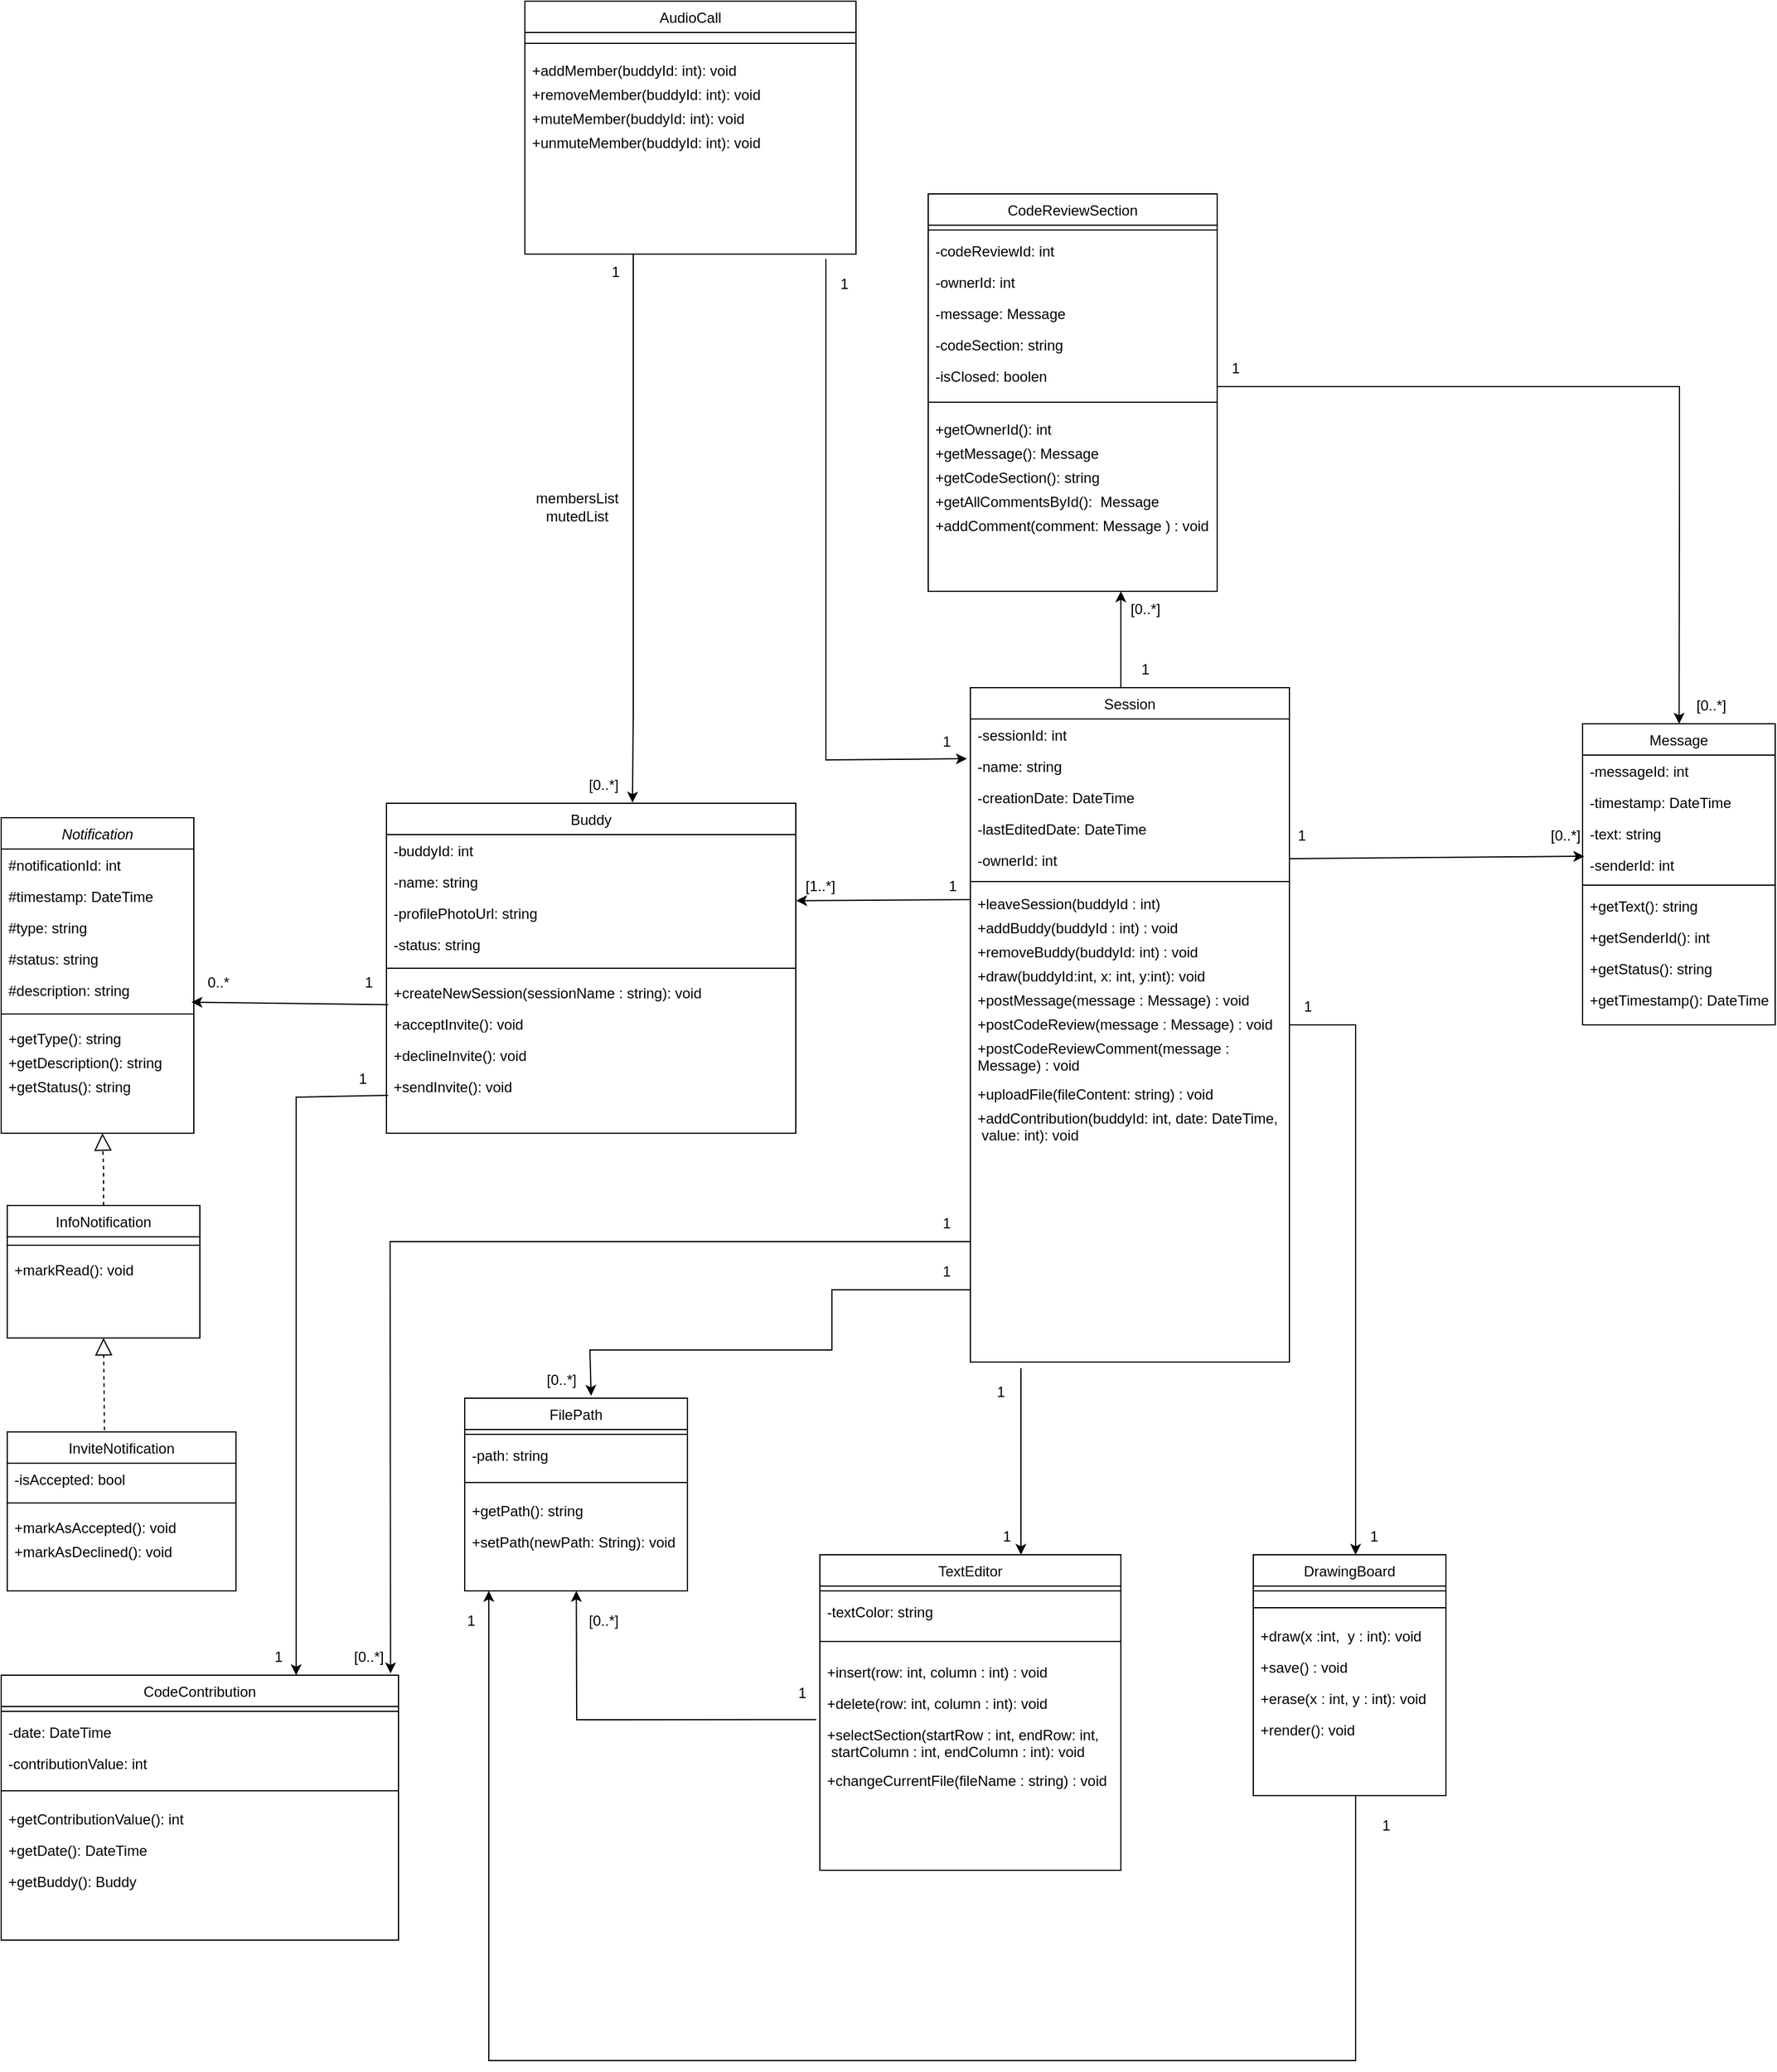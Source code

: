 <mxfile version="24.2.2" type="google">
  <diagram id="C5RBs43oDa-KdzZeNtuy" name="Page-1">
    <mxGraphModel grid="1" page="1" gridSize="10" guides="1" tooltips="1" connect="1" arrows="1" fold="1" pageScale="1" pageWidth="2000" pageHeight="2000" math="0" shadow="0">
      <root>
        <mxCell id="WIyWlLk6GJQsqaUBKTNV-0" />
        <mxCell id="WIyWlLk6GJQsqaUBKTNV-1" parent="WIyWlLk6GJQsqaUBKTNV-0" />
        <mxCell id="zkfFHV4jXpPFQw0GAbJ--0" value="Buddy" style="swimlane;fontStyle=0;align=center;verticalAlign=top;childLayout=stackLayout;horizontal=1;startSize=26;horizontalStack=0;resizeParent=1;resizeLast=0;collapsible=1;marginBottom=0;rounded=0;shadow=0;strokeWidth=1;" vertex="1" parent="WIyWlLk6GJQsqaUBKTNV-1">
          <mxGeometry x="515" y="-1324" width="340" height="274" as="geometry">
            <mxRectangle x="230" y="140" width="160" height="26" as="alternateBounds" />
          </mxGeometry>
        </mxCell>
        <mxCell id="zkfFHV4jXpPFQw0GAbJ--1" value="-buddyId: int" style="text;align=left;verticalAlign=top;spacingLeft=4;spacingRight=4;overflow=hidden;rotatable=0;points=[[0,0.5],[1,0.5]];portConstraint=eastwest;" vertex="1" parent="zkfFHV4jXpPFQw0GAbJ--0">
          <mxGeometry y="26" width="340" height="26" as="geometry" />
        </mxCell>
        <mxCell id="CTNmUeEu8_iMWK9RWOEA-0" value="-name: string" style="text;align=left;verticalAlign=top;spacingLeft=4;spacingRight=4;overflow=hidden;rotatable=0;points=[[0,0.5],[1,0.5]];portConstraint=eastwest;" vertex="1" parent="zkfFHV4jXpPFQw0GAbJ--0">
          <mxGeometry y="52" width="340" height="26" as="geometry" />
        </mxCell>
        <mxCell id="CTNmUeEu8_iMWK9RWOEA-2" value="-profilePhotoUrl: string" style="text;align=left;verticalAlign=top;spacingLeft=4;spacingRight=4;overflow=hidden;rotatable=0;points=[[0,0.5],[1,0.5]];portConstraint=eastwest;" vertex="1" parent="zkfFHV4jXpPFQw0GAbJ--0">
          <mxGeometry y="78" width="340" height="26" as="geometry" />
        </mxCell>
        <mxCell id="CTNmUeEu8_iMWK9RWOEA-20" value="-status: string" style="text;align=left;verticalAlign=top;spacingLeft=4;spacingRight=4;overflow=hidden;rotatable=0;points=[[0,0.5],[1,0.5]];portConstraint=eastwest;" vertex="1" parent="zkfFHV4jXpPFQw0GAbJ--0">
          <mxGeometry y="104" width="340" height="26" as="geometry" />
        </mxCell>
        <mxCell id="zkfFHV4jXpPFQw0GAbJ--4" value="" style="line;html=1;strokeWidth=1;align=left;verticalAlign=middle;spacingTop=-1;spacingLeft=3;spacingRight=3;rotatable=0;labelPosition=right;points=[];portConstraint=eastwest;" vertex="1" parent="zkfFHV4jXpPFQw0GAbJ--0">
          <mxGeometry y="130" width="340" height="14" as="geometry" />
        </mxCell>
        <mxCell id="CTNmUeEu8_iMWK9RWOEA-117" value="+createNewSession(sessionName : string): void" style="text;align=left;verticalAlign=top;spacingLeft=4;spacingRight=4;overflow=hidden;rotatable=0;points=[[0,0.5],[1,0.5]];portConstraint=eastwest;" vertex="1" parent="zkfFHV4jXpPFQw0GAbJ--0">
          <mxGeometry y="144" width="340" height="26" as="geometry" />
        </mxCell>
        <mxCell id="CTNmUeEu8_iMWK9RWOEA-118" value="+acceptInvite(): void&#xa;" style="text;align=left;verticalAlign=top;spacingLeft=4;spacingRight=4;overflow=hidden;rotatable=0;points=[[0,0.5],[1,0.5]];portConstraint=eastwest;" vertex="1" parent="zkfFHV4jXpPFQw0GAbJ--0">
          <mxGeometry y="170" width="340" height="26" as="geometry" />
        </mxCell>
        <mxCell id="CTNmUeEu8_iMWK9RWOEA-119" value="+declineInvite(): void" style="text;align=left;verticalAlign=top;spacingLeft=4;spacingRight=4;overflow=hidden;rotatable=0;points=[[0,0.5],[1,0.5]];portConstraint=eastwest;" vertex="1" parent="zkfFHV4jXpPFQw0GAbJ--0">
          <mxGeometry y="196" width="340" height="26" as="geometry" />
        </mxCell>
        <mxCell id="CTNmUeEu8_iMWK9RWOEA-120" value="+sendInvite(): void" style="text;align=left;verticalAlign=top;spacingLeft=4;spacingRight=4;overflow=hidden;rotatable=0;points=[[0,0.5],[1,0.5]];portConstraint=eastwest;" vertex="1" parent="zkfFHV4jXpPFQw0GAbJ--0">
          <mxGeometry y="222" width="340" height="26" as="geometry" />
        </mxCell>
        <mxCell id="zkfFHV4jXpPFQw0GAbJ--6" value="Notification" style="swimlane;fontStyle=2;align=center;verticalAlign=top;childLayout=stackLayout;horizontal=1;startSize=26;horizontalStack=0;resizeParent=1;resizeLast=0;collapsible=1;marginBottom=0;rounded=0;shadow=0;strokeWidth=1;" vertex="1" parent="WIyWlLk6GJQsqaUBKTNV-1">
          <mxGeometry x="195" y="-1312" width="160" height="262" as="geometry">
            <mxRectangle x="130" y="380" width="160" height="26" as="alternateBounds" />
          </mxGeometry>
        </mxCell>
        <mxCell id="zkfFHV4jXpPFQw0GAbJ--7" value="#notificationId: int" style="text;align=left;verticalAlign=top;spacingLeft=4;spacingRight=4;overflow=hidden;rotatable=0;points=[[0,0.5],[1,0.5]];portConstraint=eastwest;" vertex="1" parent="zkfFHV4jXpPFQw0GAbJ--6">
          <mxGeometry y="26" width="160" height="26" as="geometry" />
        </mxCell>
        <mxCell id="CTNmUeEu8_iMWK9RWOEA-9" value="#timestamp: DateTime" style="text;align=left;verticalAlign=top;spacingLeft=4;spacingRight=4;overflow=hidden;rotatable=0;points=[[0,0.5],[1,0.5]];portConstraint=eastwest;" vertex="1" parent="zkfFHV4jXpPFQw0GAbJ--6">
          <mxGeometry y="52" width="160" height="26" as="geometry" />
        </mxCell>
        <mxCell id="CTNmUeEu8_iMWK9RWOEA-10" value="#type: string" style="text;align=left;verticalAlign=top;spacingLeft=4;spacingRight=4;overflow=hidden;rotatable=0;points=[[0,0.5],[1,0.5]];portConstraint=eastwest;" vertex="1" parent="zkfFHV4jXpPFQw0GAbJ--6">
          <mxGeometry y="78" width="160" height="26" as="geometry" />
        </mxCell>
        <mxCell id="CTNmUeEu8_iMWK9RWOEA-38" value="#status: string" style="text;align=left;verticalAlign=top;spacingLeft=4;spacingRight=4;overflow=hidden;rotatable=0;points=[[0,0.5],[1,0.5]];portConstraint=eastwest;" vertex="1" parent="zkfFHV4jXpPFQw0GAbJ--6">
          <mxGeometry y="104" width="160" height="26" as="geometry" />
        </mxCell>
        <mxCell id="CTNmUeEu8_iMWK9RWOEA-11" value="#description: string&#xa;" style="text;align=left;verticalAlign=top;spacingLeft=4;spacingRight=4;overflow=hidden;rotatable=0;points=[[0,0.5],[1,0.5]];portConstraint=eastwest;" vertex="1" parent="zkfFHV4jXpPFQw0GAbJ--6">
          <mxGeometry y="130" width="160" height="26" as="geometry" />
        </mxCell>
        <mxCell id="CTNmUeEu8_iMWK9RWOEA-113" value="" style="line;html=1;strokeWidth=1;align=left;verticalAlign=middle;spacingTop=-1;spacingLeft=3;spacingRight=3;rotatable=0;labelPosition=right;points=[];portConstraint=eastwest;" vertex="1" parent="zkfFHV4jXpPFQw0GAbJ--6">
          <mxGeometry y="156" width="160" height="14" as="geometry" />
        </mxCell>
        <mxCell id="CTNmUeEu8_iMWK9RWOEA-115" value="+getType(): string" style="text;align=left;verticalAlign=top;spacingLeft=4;spacingRight=4;overflow=hidden;rotatable=0;points=[[0,0.5],[1,0.5]];portConstraint=eastwest;" vertex="1" parent="zkfFHV4jXpPFQw0GAbJ--6">
          <mxGeometry y="170" width="160" height="20" as="geometry" />
        </mxCell>
        <mxCell id="CTNmUeEu8_iMWK9RWOEA-114" value="+getDescription(): string" style="text;align=left;verticalAlign=top;spacingLeft=4;spacingRight=4;overflow=hidden;rotatable=0;points=[[0,0.5],[1,0.5]];portConstraint=eastwest;" vertex="1" parent="zkfFHV4jXpPFQw0GAbJ--6">
          <mxGeometry y="190" width="160" height="20" as="geometry" />
        </mxCell>
        <mxCell id="CTNmUeEu8_iMWK9RWOEA-116" value="+getStatus(): string&#xa;" style="text;align=left;verticalAlign=top;spacingLeft=4;spacingRight=4;overflow=hidden;rotatable=0;points=[[0,0.5],[1,0.5]];portConstraint=eastwest;" vertex="1" parent="zkfFHV4jXpPFQw0GAbJ--6">
          <mxGeometry y="210" width="160" height="20" as="geometry" />
        </mxCell>
        <mxCell id="zkfFHV4jXpPFQw0GAbJ--13" value="Message" style="swimlane;fontStyle=0;align=center;verticalAlign=top;childLayout=stackLayout;horizontal=1;startSize=26;horizontalStack=0;resizeParent=1;resizeLast=0;collapsible=1;marginBottom=0;rounded=0;shadow=0;strokeWidth=1;" vertex="1" parent="WIyWlLk6GJQsqaUBKTNV-1">
          <mxGeometry x="1508.5" y="-1390" width="160" height="250" as="geometry">
            <mxRectangle x="340" y="380" width="170" height="26" as="alternateBounds" />
          </mxGeometry>
        </mxCell>
        <mxCell id="zkfFHV4jXpPFQw0GAbJ--14" value="-messageId: int" style="text;align=left;verticalAlign=top;spacingLeft=4;spacingRight=4;overflow=hidden;rotatable=0;points=[[0,0.5],[1,0.5]];portConstraint=eastwest;" vertex="1" parent="zkfFHV4jXpPFQw0GAbJ--13">
          <mxGeometry y="26" width="160" height="26" as="geometry" />
        </mxCell>
        <mxCell id="CTNmUeEu8_iMWK9RWOEA-7" value="-timestamp: DateTime" style="text;align=left;verticalAlign=top;spacingLeft=4;spacingRight=4;overflow=hidden;rotatable=0;points=[[0,0.5],[1,0.5]];portConstraint=eastwest;" vertex="1" parent="zkfFHV4jXpPFQw0GAbJ--13">
          <mxGeometry y="52" width="160" height="26" as="geometry" />
        </mxCell>
        <mxCell id="CTNmUeEu8_iMWK9RWOEA-43" value="-text: string" style="text;align=left;verticalAlign=top;spacingLeft=4;spacingRight=4;overflow=hidden;rotatable=0;points=[[0,0.5],[1,0.5]];portConstraint=eastwest;" vertex="1" parent="zkfFHV4jXpPFQw0GAbJ--13">
          <mxGeometry y="78" width="160" height="26" as="geometry" />
        </mxCell>
        <mxCell id="CTNmUeEu8_iMWK9RWOEA-8" value="-senderId: int" style="text;align=left;verticalAlign=top;spacingLeft=4;spacingRight=4;overflow=hidden;rotatable=0;points=[[0,0.5],[1,0.5]];portConstraint=eastwest;" vertex="1" parent="zkfFHV4jXpPFQw0GAbJ--13">
          <mxGeometry y="104" width="160" height="26" as="geometry" />
        </mxCell>
        <mxCell id="zkfFHV4jXpPFQw0GAbJ--15" value="" style="line;html=1;strokeWidth=1;align=left;verticalAlign=middle;spacingTop=-1;spacingLeft=3;spacingRight=3;rotatable=0;labelPosition=right;points=[];portConstraint=eastwest;" vertex="1" parent="zkfFHV4jXpPFQw0GAbJ--13">
          <mxGeometry y="130" width="160" height="8" as="geometry" />
        </mxCell>
        <mxCell id="CTNmUeEu8_iMWK9RWOEA-103" value="+getText(): string" style="text;align=left;verticalAlign=top;spacingLeft=4;spacingRight=4;overflow=hidden;rotatable=0;points=[[0,0.5],[1,0.5]];portConstraint=eastwest;" vertex="1" parent="zkfFHV4jXpPFQw0GAbJ--13">
          <mxGeometry y="138" width="160" height="26" as="geometry" />
        </mxCell>
        <mxCell id="CTNmUeEu8_iMWK9RWOEA-104" value="+getSenderId(): int&#xa;" style="text;align=left;verticalAlign=top;spacingLeft=4;spacingRight=4;overflow=hidden;rotatable=0;points=[[0,0.5],[1,0.5]];portConstraint=eastwest;" vertex="1" parent="zkfFHV4jXpPFQw0GAbJ--13">
          <mxGeometry y="164" width="160" height="26" as="geometry" />
        </mxCell>
        <mxCell id="CTNmUeEu8_iMWK9RWOEA-105" value="+getStatus(): string" style="text;align=left;verticalAlign=top;spacingLeft=4;spacingRight=4;overflow=hidden;rotatable=0;points=[[0,0.5],[1,0.5]];portConstraint=eastwest;" vertex="1" parent="zkfFHV4jXpPFQw0GAbJ--13">
          <mxGeometry y="190" width="160" height="26" as="geometry" />
        </mxCell>
        <mxCell id="CTNmUeEu8_iMWK9RWOEA-106" value="+getTimestamp(): DateTime" style="text;align=left;verticalAlign=top;spacingLeft=4;spacingRight=4;overflow=hidden;rotatable=0;points=[[0,0.5],[1,0.5]];portConstraint=eastwest;" vertex="1" parent="zkfFHV4jXpPFQw0GAbJ--13">
          <mxGeometry y="216" width="160" height="26" as="geometry" />
        </mxCell>
        <mxCell id="zkfFHV4jXpPFQw0GAbJ--17" value="Session" style="swimlane;fontStyle=0;align=center;verticalAlign=top;childLayout=stackLayout;horizontal=1;startSize=26;horizontalStack=0;resizeParent=1;resizeLast=0;collapsible=1;marginBottom=0;rounded=0;shadow=0;strokeWidth=1;" vertex="1" parent="WIyWlLk6GJQsqaUBKTNV-1">
          <mxGeometry x="1000" y="-1420" width="265" height="560" as="geometry">
            <mxRectangle x="550" y="140" width="160" height="26" as="alternateBounds" />
          </mxGeometry>
        </mxCell>
        <mxCell id="zkfFHV4jXpPFQw0GAbJ--18" value="-sessionId: int" style="text;align=left;verticalAlign=top;spacingLeft=4;spacingRight=4;overflow=hidden;rotatable=0;points=[[0,0.5],[1,0.5]];portConstraint=eastwest;" vertex="1" parent="zkfFHV4jXpPFQw0GAbJ--17">
          <mxGeometry y="26" width="265" height="26" as="geometry" />
        </mxCell>
        <mxCell id="CTNmUeEu8_iMWK9RWOEA-12" value="-name: string" style="text;align=left;verticalAlign=top;spacingLeft=4;spacingRight=4;overflow=hidden;rotatable=0;points=[[0,0.5],[1,0.5]];portConstraint=eastwest;" vertex="1" parent="zkfFHV4jXpPFQw0GAbJ--17">
          <mxGeometry y="52" width="265" height="26" as="geometry" />
        </mxCell>
        <mxCell id="zkfFHV4jXpPFQw0GAbJ--20" value="-creationDate: DateTime&#xa;&#xa;" style="text;align=left;verticalAlign=top;spacingLeft=4;spacingRight=4;overflow=hidden;rotatable=0;points=[[0,0.5],[1,0.5]];portConstraint=eastwest;rounded=0;shadow=0;html=0;" vertex="1" parent="zkfFHV4jXpPFQw0GAbJ--17">
          <mxGeometry y="78" width="265" height="26" as="geometry" />
        </mxCell>
        <mxCell id="CTNmUeEu8_iMWK9RWOEA-1" value="-lastEditedDate: DateTime" style="text;align=left;verticalAlign=top;spacingLeft=4;spacingRight=4;overflow=hidden;rotatable=0;points=[[0,0.5],[1,0.5]];portConstraint=eastwest;rounded=0;shadow=0;html=0;" vertex="1" parent="zkfFHV4jXpPFQw0GAbJ--17">
          <mxGeometry y="104" width="265" height="26" as="geometry" />
        </mxCell>
        <mxCell id="CTNmUeEu8_iMWK9RWOEA-13" value="-ownerId: int" style="text;align=left;verticalAlign=top;spacingLeft=4;spacingRight=4;overflow=hidden;rotatable=0;points=[[0,0.5],[1,0.5]];portConstraint=eastwest;" vertex="1" parent="zkfFHV4jXpPFQw0GAbJ--17">
          <mxGeometry y="130" width="265" height="26" as="geometry" />
        </mxCell>
        <mxCell id="zkfFHV4jXpPFQw0GAbJ--23" value="" style="line;html=1;strokeWidth=1;align=left;verticalAlign=middle;spacingTop=-1;spacingLeft=3;spacingRight=3;rotatable=0;labelPosition=right;points=[];portConstraint=eastwest;" vertex="1" parent="zkfFHV4jXpPFQw0GAbJ--17">
          <mxGeometry y="156" width="265" height="10" as="geometry" />
        </mxCell>
        <mxCell id="2iFx_XDJG-Ag_0qXhJ6y-19" value="+leaveSession(buddyId : int)" style="text;align=left;verticalAlign=top;spacingLeft=4;spacingRight=4;overflow=hidden;rotatable=0;points=[[0,0.5],[1,0.5]];portConstraint=eastwest;" vertex="1" parent="zkfFHV4jXpPFQw0GAbJ--17">
          <mxGeometry y="166" width="265" height="20" as="geometry" />
        </mxCell>
        <mxCell id="2iFx_XDJG-Ag_0qXhJ6y-20" value="+addBuddy(buddyId : int) : void" style="text;align=left;verticalAlign=top;spacingLeft=4;spacingRight=4;overflow=hidden;rotatable=0;points=[[0,0.5],[1,0.5]];portConstraint=eastwest;" vertex="1" parent="zkfFHV4jXpPFQw0GAbJ--17">
          <mxGeometry y="186" width="265" height="20" as="geometry" />
        </mxCell>
        <mxCell id="2iFx_XDJG-Ag_0qXhJ6y-21" value="+removeBuddy(buddyId: int) : void" style="text;align=left;verticalAlign=top;spacingLeft=4;spacingRight=4;overflow=hidden;rotatable=0;points=[[0,0.5],[1,0.5]];portConstraint=eastwest;" vertex="1" parent="zkfFHV4jXpPFQw0GAbJ--17">
          <mxGeometry y="206" width="265" height="20" as="geometry" />
        </mxCell>
        <mxCell id="2iFx_XDJG-Ag_0qXhJ6y-22" value="+draw(buddyId:int, x: int, y:int): void&#xa;" style="text;align=left;verticalAlign=top;spacingLeft=4;spacingRight=4;overflow=hidden;rotatable=0;points=[[0,0.5],[1,0.5]];portConstraint=eastwest;" vertex="1" parent="zkfFHV4jXpPFQw0GAbJ--17">
          <mxGeometry y="226" width="265" height="20" as="geometry" />
        </mxCell>
        <mxCell id="2iFx_XDJG-Ag_0qXhJ6y-24" value="+postMessage(message : Message) : void" style="text;align=left;verticalAlign=top;spacingLeft=4;spacingRight=4;overflow=hidden;rotatable=0;points=[[0,0.5],[1,0.5]];portConstraint=eastwest;" vertex="1" parent="zkfFHV4jXpPFQw0GAbJ--17">
          <mxGeometry y="246" width="265" height="20" as="geometry" />
        </mxCell>
        <mxCell id="2iFx_XDJG-Ag_0qXhJ6y-25" value="+postCodeReview(message : Message) : void&#xa;" style="text;align=left;verticalAlign=top;spacingLeft=4;spacingRight=4;overflow=hidden;rotatable=0;points=[[0,0.5],[1,0.5]];portConstraint=eastwest;" vertex="1" parent="zkfFHV4jXpPFQw0GAbJ--17">
          <mxGeometry y="266" width="265" height="20" as="geometry" />
        </mxCell>
        <mxCell id="2iFx_XDJG-Ag_0qXhJ6y-31" value="+postCodeReviewComment(message :&#xa;Message) : void&#xa;" style="text;align=left;verticalAlign=top;spacingLeft=4;spacingRight=4;overflow=hidden;rotatable=0;points=[[0,0.5],[1,0.5]];portConstraint=eastwest;" vertex="1" parent="zkfFHV4jXpPFQw0GAbJ--17">
          <mxGeometry y="286" width="265" height="38" as="geometry" />
        </mxCell>
        <mxCell id="2iFx_XDJG-Ag_0qXhJ6y-71" value="+uploadFile(fileContent: string) : void" style="text;align=left;verticalAlign=top;spacingLeft=4;spacingRight=4;overflow=hidden;rotatable=0;points=[[0,0.5],[1,0.5]];portConstraint=eastwest;" vertex="1" parent="zkfFHV4jXpPFQw0GAbJ--17">
          <mxGeometry y="324" width="265" height="20" as="geometry" />
        </mxCell>
        <mxCell id="f6xfNu-OiAdG3X709-Nj-25" value="+addContribution(buddyId: int, date: DateTime,&#xa; value: int): void" style="text;align=left;verticalAlign=top;spacingLeft=4;spacingRight=4;overflow=hidden;rotatable=0;points=[[0,0.5],[1,0.5]];portConstraint=eastwest;" vertex="1" parent="zkfFHV4jXpPFQw0GAbJ--17">
          <mxGeometry y="344" width="265" height="36" as="geometry" />
        </mxCell>
        <mxCell id="CTNmUeEu8_iMWK9RWOEA-22" value="FilePath" style="swimlane;fontStyle=0;align=center;verticalAlign=top;childLayout=stackLayout;horizontal=1;startSize=26;horizontalStack=0;resizeParent=1;resizeLast=0;collapsible=1;marginBottom=0;rounded=0;shadow=0;strokeWidth=1;" vertex="1" parent="WIyWlLk6GJQsqaUBKTNV-1">
          <mxGeometry x="580" y="-830" width="185" height="160" as="geometry">
            <mxRectangle x="130" y="380" width="160" height="26" as="alternateBounds" />
          </mxGeometry>
        </mxCell>
        <mxCell id="CTNmUeEu8_iMWK9RWOEA-23" value="" style="line;html=1;strokeWidth=1;align=left;verticalAlign=middle;spacingTop=-1;spacingLeft=3;spacingRight=3;rotatable=0;labelPosition=right;points=[];portConstraint=eastwest;" vertex="1" parent="CTNmUeEu8_iMWK9RWOEA-22">
          <mxGeometry y="26" width="185" height="8" as="geometry" />
        </mxCell>
        <mxCell id="CTNmUeEu8_iMWK9RWOEA-52" value="-path: string" style="text;align=left;verticalAlign=top;spacingLeft=4;spacingRight=4;overflow=hidden;rotatable=0;points=[[0,0.5],[1,0.5]];portConstraint=eastwest;" vertex="1" parent="CTNmUeEu8_iMWK9RWOEA-22">
          <mxGeometry y="34" width="185" height="26" as="geometry" />
        </mxCell>
        <mxCell id="CTNmUeEu8_iMWK9RWOEA-24" value="" style="line;html=1;strokeWidth=1;align=left;verticalAlign=middle;spacingTop=-1;spacingLeft=3;spacingRight=3;rotatable=0;labelPosition=right;points=[];portConstraint=eastwest;" vertex="1" parent="CTNmUeEu8_iMWK9RWOEA-22">
          <mxGeometry y="60" width="185" height="20" as="geometry" />
        </mxCell>
        <mxCell id="2iFx_XDJG-Ag_0qXhJ6y-65" value="+getPath(): string" style="text;align=left;verticalAlign=top;spacingLeft=4;spacingRight=4;overflow=hidden;rotatable=0;points=[[0,0.5],[1,0.5]];portConstraint=eastwest;" vertex="1" parent="CTNmUeEu8_iMWK9RWOEA-22">
          <mxGeometry y="80" width="185" height="26" as="geometry" />
        </mxCell>
        <mxCell id="SCWijI6IGut-8d90OVHg-12" value="+setPath(newPath: String): void" style="text;align=left;verticalAlign=top;spacingLeft=4;spacingRight=4;overflow=hidden;rotatable=0;points=[[0,0.5],[1,0.5]];portConstraint=eastwest;" vertex="1" parent="CTNmUeEu8_iMWK9RWOEA-22">
          <mxGeometry y="106" width="185" height="26" as="geometry" />
        </mxCell>
        <mxCell id="CTNmUeEu8_iMWK9RWOEA-25" value="TextEditor" style="swimlane;fontStyle=0;align=center;verticalAlign=top;childLayout=stackLayout;horizontal=1;startSize=26;horizontalStack=0;resizeParent=1;resizeLast=0;collapsible=1;marginBottom=0;rounded=0;shadow=0;strokeWidth=1;" vertex="1" parent="WIyWlLk6GJQsqaUBKTNV-1">
          <mxGeometry x="875" y="-700" width="250" height="262" as="geometry">
            <mxRectangle x="130" y="380" width="160" height="26" as="alternateBounds" />
          </mxGeometry>
        </mxCell>
        <mxCell id="CTNmUeEu8_iMWK9RWOEA-26" value="" style="line;html=1;strokeWidth=1;align=left;verticalAlign=middle;spacingTop=-1;spacingLeft=3;spacingRight=3;rotatable=0;labelPosition=right;points=[];portConstraint=eastwest;" vertex="1" parent="CTNmUeEu8_iMWK9RWOEA-25">
          <mxGeometry y="26" width="250" height="8" as="geometry" />
        </mxCell>
        <mxCell id="2iFx_XDJG-Ag_0qXhJ6y-63" value="-textColor: string" style="text;align=left;verticalAlign=top;spacingLeft=4;spacingRight=4;overflow=hidden;rotatable=0;points=[[0,0.5],[1,0.5]];portConstraint=eastwest;" vertex="1" parent="CTNmUeEu8_iMWK9RWOEA-25">
          <mxGeometry y="34" width="250" height="26" as="geometry" />
        </mxCell>
        <mxCell id="CTNmUeEu8_iMWK9RWOEA-27" value="" style="line;html=1;strokeWidth=1;align=left;verticalAlign=middle;spacingTop=-1;spacingLeft=3;spacingRight=3;rotatable=0;labelPosition=right;points=[];portConstraint=eastwest;" vertex="1" parent="CTNmUeEu8_iMWK9RWOEA-25">
          <mxGeometry y="60" width="250" height="24" as="geometry" />
        </mxCell>
        <mxCell id="2iFx_XDJG-Ag_0qXhJ6y-12" value="+insert(row: int, column : int) : void" style="text;align=left;verticalAlign=top;spacingLeft=4;spacingRight=4;overflow=hidden;rotatable=0;points=[[0,0.5],[1,0.5]];portConstraint=eastwest;" vertex="1" parent="CTNmUeEu8_iMWK9RWOEA-25">
          <mxGeometry y="84" width="250" height="26" as="geometry" />
        </mxCell>
        <mxCell id="2iFx_XDJG-Ag_0qXhJ6y-13" value="+delete(row: int, column : int): void" style="text;align=left;verticalAlign=top;spacingLeft=4;spacingRight=4;overflow=hidden;rotatable=0;points=[[0,0.5],[1,0.5]];portConstraint=eastwest;" vertex="1" parent="CTNmUeEu8_iMWK9RWOEA-25">
          <mxGeometry y="110" width="250" height="26" as="geometry" />
        </mxCell>
        <mxCell id="2iFx_XDJG-Ag_0qXhJ6y-14" value="+selectSection(startRow : int, endRow: int,&#xa; startColumn : int, endColumn : int): void" style="text;align=left;verticalAlign=top;spacingLeft=4;spacingRight=4;overflow=hidden;rotatable=0;points=[[0,0.5],[1,0.5]];portConstraint=eastwest;" vertex="1" parent="CTNmUeEu8_iMWK9RWOEA-25">
          <mxGeometry y="136" width="250" height="38" as="geometry" />
        </mxCell>
        <mxCell id="2iFx_XDJG-Ag_0qXhJ6y-18" value="+changeCurrentFile(fileName : string) : void" style="text;align=left;verticalAlign=top;spacingLeft=4;spacingRight=4;overflow=hidden;rotatable=0;points=[[0,0.5],[1,0.5]];portConstraint=eastwest;" vertex="1" parent="CTNmUeEu8_iMWK9RWOEA-25">
          <mxGeometry y="174" width="250" height="26" as="geometry" />
        </mxCell>
        <mxCell id="CTNmUeEu8_iMWK9RWOEA-28" value="DrawingBoard" style="swimlane;fontStyle=0;align=center;verticalAlign=top;childLayout=stackLayout;horizontal=1;startSize=26;horizontalStack=0;resizeParent=1;resizeLast=0;collapsible=1;marginBottom=0;rounded=0;shadow=0;strokeWidth=1;" vertex="1" parent="WIyWlLk6GJQsqaUBKTNV-1">
          <mxGeometry x="1235" y="-700" width="160" height="200" as="geometry">
            <mxRectangle x="130" y="380" width="160" height="26" as="alternateBounds" />
          </mxGeometry>
        </mxCell>
        <mxCell id="CTNmUeEu8_iMWK9RWOEA-29" value="" style="line;html=1;strokeWidth=1;align=left;verticalAlign=middle;spacingTop=-1;spacingLeft=3;spacingRight=3;rotatable=0;labelPosition=right;points=[];portConstraint=eastwest;" vertex="1" parent="CTNmUeEu8_iMWK9RWOEA-28">
          <mxGeometry y="26" width="160" height="8" as="geometry" />
        </mxCell>
        <mxCell id="CTNmUeEu8_iMWK9RWOEA-30" value="" style="line;html=1;strokeWidth=1;align=left;verticalAlign=middle;spacingTop=-1;spacingLeft=3;spacingRight=3;rotatable=0;labelPosition=right;points=[];portConstraint=eastwest;" vertex="1" parent="CTNmUeEu8_iMWK9RWOEA-28">
          <mxGeometry y="34" width="160" height="20" as="geometry" />
        </mxCell>
        <mxCell id="2iFx_XDJG-Ag_0qXhJ6y-6" value="+draw(x :int,  y : int): void" style="text;align=left;verticalAlign=top;spacingLeft=4;spacingRight=4;overflow=hidden;rotatable=0;points=[[0,0.5],[1,0.5]];portConstraint=eastwest;" vertex="1" parent="CTNmUeEu8_iMWK9RWOEA-28">
          <mxGeometry y="54" width="160" height="26" as="geometry" />
        </mxCell>
        <mxCell id="2iFx_XDJG-Ag_0qXhJ6y-7" value="+save() : void" style="text;align=left;verticalAlign=top;spacingLeft=4;spacingRight=4;overflow=hidden;rotatable=0;points=[[0,0.5],[1,0.5]];portConstraint=eastwest;" vertex="1" parent="CTNmUeEu8_iMWK9RWOEA-28">
          <mxGeometry y="80" width="160" height="26" as="geometry" />
        </mxCell>
        <mxCell id="2iFx_XDJG-Ag_0qXhJ6y-8" value="+erase(x : int, y : int): void" style="text;align=left;verticalAlign=top;spacingLeft=4;spacingRight=4;overflow=hidden;rotatable=0;points=[[0,0.5],[1,0.5]];portConstraint=eastwest;" vertex="1" parent="CTNmUeEu8_iMWK9RWOEA-28">
          <mxGeometry y="106" width="160" height="26" as="geometry" />
        </mxCell>
        <mxCell id="2iFx_XDJG-Ag_0qXhJ6y-9" value="+render(): void" style="text;align=left;verticalAlign=top;spacingLeft=4;spacingRight=4;overflow=hidden;rotatable=0;points=[[0,0.5],[1,0.5]];portConstraint=eastwest;" vertex="1" parent="CTNmUeEu8_iMWK9RWOEA-28">
          <mxGeometry y="132" width="160" height="26" as="geometry" />
        </mxCell>
        <mxCell id="CTNmUeEu8_iMWK9RWOEA-34" value="CodeReviewSection" style="swimlane;fontStyle=0;align=center;verticalAlign=top;childLayout=stackLayout;horizontal=1;startSize=26;horizontalStack=0;resizeParent=1;resizeLast=0;collapsible=1;marginBottom=0;rounded=0;shadow=0;strokeWidth=1;" vertex="1" parent="WIyWlLk6GJQsqaUBKTNV-1">
          <mxGeometry x="965" y="-1830" width="240" height="330" as="geometry">
            <mxRectangle x="130" y="380" width="160" height="26" as="alternateBounds" />
          </mxGeometry>
        </mxCell>
        <mxCell id="CTNmUeEu8_iMWK9RWOEA-35" value="" style="line;html=1;strokeWidth=1;align=left;verticalAlign=middle;spacingTop=-1;spacingLeft=3;spacingRight=3;rotatable=0;labelPosition=right;points=[];portConstraint=eastwest;" vertex="1" parent="CTNmUeEu8_iMWK9RWOEA-34">
          <mxGeometry y="26" width="240" height="8" as="geometry" />
        </mxCell>
        <mxCell id="2iFx_XDJG-Ag_0qXhJ6y-27" value="-codeReviewId: int" style="text;align=left;verticalAlign=top;spacingLeft=4;spacingRight=4;overflow=hidden;rotatable=0;points=[[0,0.5],[1,0.5]];portConstraint=eastwest;" vertex="1" parent="CTNmUeEu8_iMWK9RWOEA-34">
          <mxGeometry y="34" width="240" height="26" as="geometry" />
        </mxCell>
        <mxCell id="CTNmUeEu8_iMWK9RWOEA-46" value="-ownerId: int" style="text;align=left;verticalAlign=top;spacingLeft=4;spacingRight=4;overflow=hidden;rotatable=0;points=[[0,0.5],[1,0.5]];portConstraint=eastwest;" vertex="1" parent="CTNmUeEu8_iMWK9RWOEA-34">
          <mxGeometry y="60" width="240" height="26" as="geometry" />
        </mxCell>
        <mxCell id="CTNmUeEu8_iMWK9RWOEA-47" value="-message: Message" style="text;align=left;verticalAlign=top;spacingLeft=4;spacingRight=4;overflow=hidden;rotatable=0;points=[[0,0.5],[1,0.5]];portConstraint=eastwest;" vertex="1" parent="CTNmUeEu8_iMWK9RWOEA-34">
          <mxGeometry y="86" width="240" height="26" as="geometry" />
        </mxCell>
        <mxCell id="CTNmUeEu8_iMWK9RWOEA-48" value="-codeSection: string" style="text;align=left;verticalAlign=top;spacingLeft=4;spacingRight=4;overflow=hidden;rotatable=0;points=[[0,0.5],[1,0.5]];portConstraint=eastwest;" vertex="1" parent="CTNmUeEu8_iMWK9RWOEA-34">
          <mxGeometry y="112" width="240" height="26" as="geometry" />
        </mxCell>
        <mxCell id="f6xfNu-OiAdG3X709-Nj-13" value="-isClosed: boolen" style="text;align=left;verticalAlign=top;spacingLeft=4;spacingRight=4;overflow=hidden;rotatable=0;points=[[0,0.5],[1,0.5]];portConstraint=eastwest;" vertex="1" parent="CTNmUeEu8_iMWK9RWOEA-34">
          <mxGeometry y="138" width="240" height="26" as="geometry" />
        </mxCell>
        <mxCell id="CTNmUeEu8_iMWK9RWOEA-36" value="" style="line;html=1;strokeWidth=1;align=left;verticalAlign=middle;spacingTop=-1;spacingLeft=3;spacingRight=3;rotatable=0;labelPosition=right;points=[];portConstraint=eastwest;" vertex="1" parent="CTNmUeEu8_iMWK9RWOEA-34">
          <mxGeometry y="164" width="240" height="18" as="geometry" />
        </mxCell>
        <mxCell id="CTNmUeEu8_iMWK9RWOEA-110" value="+getOwnerId(): int" style="text;align=left;verticalAlign=top;spacingLeft=4;spacingRight=4;overflow=hidden;rotatable=0;points=[[0,0.5],[1,0.5]];portConstraint=eastwest;" vertex="1" parent="CTNmUeEu8_iMWK9RWOEA-34">
          <mxGeometry y="182" width="240" height="20" as="geometry" />
        </mxCell>
        <mxCell id="CTNmUeEu8_iMWK9RWOEA-111" value="+getMessage(): Message" style="text;align=left;verticalAlign=top;spacingLeft=4;spacingRight=4;overflow=hidden;rotatable=0;points=[[0,0.5],[1,0.5]];portConstraint=eastwest;" vertex="1" parent="CTNmUeEu8_iMWK9RWOEA-34">
          <mxGeometry y="202" width="240" height="20" as="geometry" />
        </mxCell>
        <mxCell id="CTNmUeEu8_iMWK9RWOEA-112" value="+getCodeSection(): string" style="text;align=left;verticalAlign=top;spacingLeft=4;spacingRight=4;overflow=hidden;rotatable=0;points=[[0,0.5],[1,0.5]];portConstraint=eastwest;" vertex="1" parent="CTNmUeEu8_iMWK9RWOEA-34">
          <mxGeometry y="222" width="240" height="20" as="geometry" />
        </mxCell>
        <mxCell id="2iFx_XDJG-Ag_0qXhJ6y-29" value="+getAllCommentsById():  Message " style="text;align=left;verticalAlign=top;spacingLeft=4;spacingRight=4;overflow=hidden;rotatable=0;points=[[0,0.5],[1,0.5]];portConstraint=eastwest;" vertex="1" parent="CTNmUeEu8_iMWK9RWOEA-34">
          <mxGeometry y="242" width="240" height="20" as="geometry" />
        </mxCell>
        <mxCell id="2iFx_XDJG-Ag_0qXhJ6y-30" value="+addComment(comment: Message ) : void" style="text;align=left;verticalAlign=top;spacingLeft=4;spacingRight=4;overflow=hidden;rotatable=0;points=[[0,0.5],[1,0.5]];portConstraint=eastwest;" vertex="1" parent="CTNmUeEu8_iMWK9RWOEA-34">
          <mxGeometry y="262" width="240" height="20" as="geometry" />
        </mxCell>
        <mxCell id="CTNmUeEu8_iMWK9RWOEA-65" value="" style="endArrow=classic;html=1;rounded=0;exitX=0.004;exitY=0.893;exitDx=0;exitDy=0;exitPerimeter=0;entryX=0.988;entryY=0.889;entryDx=0;entryDy=0;entryPerimeter=0;" edge="1" parent="WIyWlLk6GJQsqaUBKTNV-1" target="CTNmUeEu8_iMWK9RWOEA-11" source="CTNmUeEu8_iMWK9RWOEA-117">
          <mxGeometry width="50" height="50" relative="1" as="geometry">
            <mxPoint x="515" y="-1230" as="sourcePoint" />
            <mxPoint x="615" y="-1240" as="targetPoint" />
            <Array as="points" />
          </mxGeometry>
        </mxCell>
        <mxCell id="CTNmUeEu8_iMWK9RWOEA-66" value="" style="endArrow=classic;html=1;rounded=0;exitX=0;exitY=0.5;exitDx=0;exitDy=0;entryX=1.001;entryY=0.111;entryDx=0;entryDy=0;entryPerimeter=0;" edge="1" parent="WIyWlLk6GJQsqaUBKTNV-1" source="2iFx_XDJG-Ag_0qXhJ6y-19" target="CTNmUeEu8_iMWK9RWOEA-2">
          <mxGeometry width="50" height="50" relative="1" as="geometry">
            <mxPoint x="1001.53" y="-1258.84" as="sourcePoint" />
            <mxPoint x="860" y="-1244" as="targetPoint" />
            <Array as="points" />
          </mxGeometry>
        </mxCell>
        <mxCell id="CTNmUeEu8_iMWK9RWOEA-67" value="" style="endArrow=classic;html=1;rounded=0;" edge="1" parent="WIyWlLk6GJQsqaUBKTNV-1" target="zkfFHV4jXpPFQw0GAbJ--13">
          <mxGeometry width="50" height="50" relative="1" as="geometry">
            <mxPoint x="1205" y="-1670" as="sourcePoint" />
            <mxPoint x="1385" y="-1470" as="targetPoint" />
            <Array as="points">
              <mxPoint x="1589" y="-1670" />
              <mxPoint x="1589" y="-1590" />
            </Array>
          </mxGeometry>
        </mxCell>
        <mxCell id="CTNmUeEu8_iMWK9RWOEA-71" value="" style="endArrow=classic;html=1;rounded=0;" edge="1" parent="WIyWlLk6GJQsqaUBKTNV-1">
          <mxGeometry width="50" height="50" relative="1" as="geometry">
            <mxPoint x="1125" y="-1420" as="sourcePoint" />
            <mxPoint x="1125" y="-1500" as="targetPoint" />
          </mxGeometry>
        </mxCell>
        <mxCell id="CTNmUeEu8_iMWK9RWOEA-74" value="" style="endArrow=classic;html=1;rounded=0;entryX=1;entryY=0.933;entryDx=0;entryDy=0;entryPerimeter=0;" edge="1" parent="WIyWlLk6GJQsqaUBKTNV-1">
          <mxGeometry width="50" height="50" relative="1" as="geometry">
            <mxPoint x="1000" y="-920" as="sourcePoint" />
            <mxPoint x="685" y="-832.01" as="targetPoint" />
            <Array as="points">
              <mxPoint x="885" y="-920" />
              <mxPoint x="885" y="-870" />
              <mxPoint x="684" y="-870" />
            </Array>
          </mxGeometry>
        </mxCell>
        <mxCell id="CTNmUeEu8_iMWK9RWOEA-73" value="" style="endArrow=classic;html=1;rounded=0;" edge="1" parent="WIyWlLk6GJQsqaUBKTNV-1" source="zkfFHV4jXpPFQw0GAbJ--17">
          <mxGeometry width="50" height="50" relative="1" as="geometry">
            <mxPoint x="1325" y="-1170" as="sourcePoint" />
            <mxPoint x="1320" y="-700" as="targetPoint" />
            <Array as="points">
              <mxPoint x="1320" y="-1140" />
            </Array>
          </mxGeometry>
        </mxCell>
        <mxCell id="CTNmUeEu8_iMWK9RWOEA-80" value="1" style="text;html=1;align=center;verticalAlign=middle;resizable=0;points=[];autosize=1;strokeColor=none;fillColor=none;" vertex="1" parent="WIyWlLk6GJQsqaUBKTNV-1">
          <mxGeometry x="965" y="-950" width="30" height="30" as="geometry" />
        </mxCell>
        <mxCell id="CTNmUeEu8_iMWK9RWOEA-85" value="1" style="text;html=1;align=center;verticalAlign=middle;resizable=0;points=[];autosize=1;strokeColor=none;fillColor=none;" vertex="1" parent="WIyWlLk6GJQsqaUBKTNV-1">
          <mxGeometry x="1265" y="-1170" width="30" height="30" as="geometry" />
        </mxCell>
        <mxCell id="CTNmUeEu8_iMWK9RWOEA-86" value="1" style="text;html=1;align=center;verticalAlign=middle;resizable=0;points=[];autosize=1;strokeColor=none;fillColor=none;" vertex="1" parent="WIyWlLk6GJQsqaUBKTNV-1">
          <mxGeometry x="1130" y="-1450" width="30" height="30" as="geometry" />
        </mxCell>
        <mxCell id="CTNmUeEu8_iMWK9RWOEA-87" value="[0..*]" style="text;html=1;align=center;verticalAlign=middle;resizable=0;points=[];autosize=1;strokeColor=none;fillColor=none;" vertex="1" parent="WIyWlLk6GJQsqaUBKTNV-1">
          <mxGeometry x="1120" y="-1500" width="50" height="30" as="geometry" />
        </mxCell>
        <mxCell id="CTNmUeEu8_iMWK9RWOEA-88" value="1" style="text;html=1;align=center;verticalAlign=middle;resizable=0;points=[];autosize=1;strokeColor=none;fillColor=none;" vertex="1" parent="WIyWlLk6GJQsqaUBKTNV-1">
          <mxGeometry x="485" y="-1190" width="30" height="30" as="geometry" />
        </mxCell>
        <mxCell id="CTNmUeEu8_iMWK9RWOEA-89" value="0..*" style="text;html=1;align=center;verticalAlign=middle;resizable=0;points=[];autosize=1;strokeColor=none;fillColor=none;" vertex="1" parent="WIyWlLk6GJQsqaUBKTNV-1">
          <mxGeometry x="355" y="-1190" width="40" height="30" as="geometry" />
        </mxCell>
        <mxCell id="CTNmUeEu8_iMWK9RWOEA-90" value="1" style="text;html=1;align=center;verticalAlign=middle;resizable=0;points=[];autosize=1;strokeColor=none;fillColor=none;" vertex="1" parent="WIyWlLk6GJQsqaUBKTNV-1">
          <mxGeometry x="970" y="-1270" width="30" height="30" as="geometry" />
        </mxCell>
        <mxCell id="CTNmUeEu8_iMWK9RWOEA-91" value="[1..*]" style="text;html=1;align=center;verticalAlign=middle;resizable=0;points=[];autosize=1;strokeColor=none;fillColor=none;" vertex="1" parent="WIyWlLk6GJQsqaUBKTNV-1">
          <mxGeometry x="850" y="-1270" width="50" height="30" as="geometry" />
        </mxCell>
        <mxCell id="CTNmUeEu8_iMWK9RWOEA-97" value="1" style="text;html=1;align=center;verticalAlign=middle;resizable=0;points=[];autosize=1;strokeColor=none;fillColor=none;" vertex="1" parent="WIyWlLk6GJQsqaUBKTNV-1">
          <mxGeometry x="1320" y="-730" width="30" height="30" as="geometry" />
        </mxCell>
        <mxCell id="CTNmUeEu8_iMWK9RWOEA-100" value="[0..*]" style="text;html=1;align=center;verticalAlign=middle;resizable=0;points=[];autosize=1;strokeColor=none;fillColor=none;" vertex="1" parent="WIyWlLk6GJQsqaUBKTNV-1">
          <mxGeometry x="1590" y="-1420" width="50" height="30" as="geometry" />
        </mxCell>
        <mxCell id="CTNmUeEu8_iMWK9RWOEA-101" value="1" style="text;html=1;align=center;verticalAlign=middle;resizable=0;points=[];autosize=1;strokeColor=none;fillColor=none;" vertex="1" parent="WIyWlLk6GJQsqaUBKTNV-1">
          <mxGeometry x="1205" y="-1700" width="30" height="30" as="geometry" />
        </mxCell>
        <mxCell id="CTNmUeEu8_iMWK9RWOEA-127" value="InviteNotification" style="swimlane;fontStyle=0;align=center;verticalAlign=top;childLayout=stackLayout;horizontal=1;startSize=26;horizontalStack=0;resizeParent=1;resizeLast=0;collapsible=1;marginBottom=0;rounded=0;shadow=0;strokeWidth=1;" vertex="1" parent="WIyWlLk6GJQsqaUBKTNV-1">
          <mxGeometry x="200" y="-802" width="190" height="132" as="geometry">
            <mxRectangle x="130" y="380" width="160" height="26" as="alternateBounds" />
          </mxGeometry>
        </mxCell>
        <mxCell id="CTNmUeEu8_iMWK9RWOEA-128" value="-isAccepted: bool" style="text;align=left;verticalAlign=top;spacingLeft=4;spacingRight=4;overflow=hidden;rotatable=0;points=[[0,0.5],[1,0.5]];portConstraint=eastwest;" vertex="1" parent="CTNmUeEu8_iMWK9RWOEA-127">
          <mxGeometry y="26" width="190" height="26" as="geometry" />
        </mxCell>
        <mxCell id="CTNmUeEu8_iMWK9RWOEA-133" value="" style="line;html=1;strokeWidth=1;align=left;verticalAlign=middle;spacingTop=-1;spacingLeft=3;spacingRight=3;rotatable=0;labelPosition=right;points=[];portConstraint=eastwest;" vertex="1" parent="CTNmUeEu8_iMWK9RWOEA-127">
          <mxGeometry y="52" width="190" height="14" as="geometry" />
        </mxCell>
        <mxCell id="CTNmUeEu8_iMWK9RWOEA-134" value="+markAsAccepted(): void&#xa;" style="text;align=left;verticalAlign=top;spacingLeft=4;spacingRight=4;overflow=hidden;rotatable=0;points=[[0,0.5],[1,0.5]];portConstraint=eastwest;" vertex="1" parent="CTNmUeEu8_iMWK9RWOEA-127">
          <mxGeometry y="66" width="190" height="20" as="geometry" />
        </mxCell>
        <mxCell id="CTNmUeEu8_iMWK9RWOEA-153" value="+markAsDeclined(): void&#xa;" style="text;align=left;verticalAlign=top;spacingLeft=4;spacingRight=4;overflow=hidden;rotatable=0;points=[[0,0.5],[1,0.5]];portConstraint=eastwest;" vertex="1" parent="CTNmUeEu8_iMWK9RWOEA-127">
          <mxGeometry y="86" width="190" height="20" as="geometry" />
        </mxCell>
        <mxCell id="CTNmUeEu8_iMWK9RWOEA-137" value="InfoNotification" style="swimlane;fontStyle=0;align=center;verticalAlign=top;childLayout=stackLayout;horizontal=1;startSize=26;horizontalStack=0;resizeParent=1;resizeLast=0;collapsible=1;marginBottom=0;rounded=0;shadow=0;strokeWidth=1;" vertex="1" parent="WIyWlLk6GJQsqaUBKTNV-1">
          <mxGeometry x="200" y="-990" width="160" height="110" as="geometry">
            <mxRectangle x="130" y="380" width="160" height="26" as="alternateBounds" />
          </mxGeometry>
        </mxCell>
        <mxCell id="CTNmUeEu8_iMWK9RWOEA-143" value="" style="line;html=1;strokeWidth=1;align=left;verticalAlign=middle;spacingTop=-1;spacingLeft=3;spacingRight=3;rotatable=0;labelPosition=right;points=[];portConstraint=eastwest;" vertex="1" parent="CTNmUeEu8_iMWK9RWOEA-137">
          <mxGeometry y="26" width="160" height="14" as="geometry" />
        </mxCell>
        <mxCell id="CTNmUeEu8_iMWK9RWOEA-144" value="+markRead(): void&#xa;" style="text;align=left;verticalAlign=top;spacingLeft=4;spacingRight=4;overflow=hidden;rotatable=0;points=[[0,0.5],[1,0.5]];portConstraint=eastwest;" vertex="1" parent="CTNmUeEu8_iMWK9RWOEA-137">
          <mxGeometry y="40" width="160" height="20" as="geometry" />
        </mxCell>
        <mxCell id="CTNmUeEu8_iMWK9RWOEA-152" value="&#xa;" style="text;align=left;verticalAlign=top;spacingLeft=4;spacingRight=4;overflow=hidden;rotatable=0;points=[[0,0.5],[1,0.5]];portConstraint=eastwest;" vertex="1" parent="CTNmUeEu8_iMWK9RWOEA-137">
          <mxGeometry y="60" width="160" height="20" as="geometry" />
        </mxCell>
        <mxCell id="CTNmUeEu8_iMWK9RWOEA-149" value="" style="endArrow=block;dashed=1;endFill=0;endSize=12;html=1;rounded=0;exitX=0.425;exitY=-0.01;exitDx=0;exitDy=0;exitPerimeter=0;entryX=0.5;entryY=1;entryDx=0;entryDy=0;" edge="1" parent="WIyWlLk6GJQsqaUBKTNV-1" source="CTNmUeEu8_iMWK9RWOEA-127" target="CTNmUeEu8_iMWK9RWOEA-137">
          <mxGeometry width="160" relative="1" as="geometry">
            <mxPoint x="205" y="-960" as="sourcePoint" />
            <mxPoint x="285" y="-870" as="targetPoint" />
            <Array as="points" />
          </mxGeometry>
        </mxCell>
        <mxCell id="CTNmUeEu8_iMWK9RWOEA-150" value="" style="endArrow=block;dashed=1;endFill=0;endSize=12;html=1;rounded=0;exitX=0.5;exitY=0;exitDx=0;exitDy=0;" edge="1" parent="WIyWlLk6GJQsqaUBKTNV-1" source="CTNmUeEu8_iMWK9RWOEA-137" target="zkfFHV4jXpPFQw0GAbJ--6">
          <mxGeometry width="160" relative="1" as="geometry">
            <mxPoint x="405" y="-960" as="sourcePoint" />
            <mxPoint x="245" y="-1050" as="targetPoint" />
            <Array as="points">
              <mxPoint x="280" y="-1020" />
            </Array>
          </mxGeometry>
        </mxCell>
        <mxCell id="2iFx_XDJG-Ag_0qXhJ6y-55" value="" style="endArrow=classic;html=1;rounded=0;exitX=1.067;exitY=-0.167;exitDx=0;exitDy=0;exitPerimeter=0;" edge="1" parent="WIyWlLk6GJQsqaUBKTNV-1" source="2iFx_XDJG-Ag_0qXhJ6y-57">
          <mxGeometry width="50" height="50" relative="1" as="geometry">
            <mxPoint x="1045" y="-870" as="sourcePoint" />
            <mxPoint x="1042" y="-700" as="targetPoint" />
          </mxGeometry>
        </mxCell>
        <mxCell id="2iFx_XDJG-Ag_0qXhJ6y-56" value="1" style="text;html=1;align=center;verticalAlign=middle;resizable=0;points=[];autosize=1;strokeColor=none;fillColor=none;" vertex="1" parent="WIyWlLk6GJQsqaUBKTNV-1">
          <mxGeometry x="1015" y="-730" width="30" height="30" as="geometry" />
        </mxCell>
        <mxCell id="2iFx_XDJG-Ag_0qXhJ6y-57" value="1" style="text;html=1;align=center;verticalAlign=middle;resizable=0;points=[];autosize=1;strokeColor=none;fillColor=none;" vertex="1" parent="WIyWlLk6GJQsqaUBKTNV-1">
          <mxGeometry x="1010" y="-850" width="30" height="30" as="geometry" />
        </mxCell>
        <mxCell id="f6xfNu-OiAdG3X709-Nj-0" value="AudioCall" style="swimlane;fontStyle=0;align=center;verticalAlign=top;childLayout=stackLayout;horizontal=1;startSize=26;horizontalStack=0;resizeParent=1;resizeLast=0;collapsible=1;marginBottom=0;rounded=0;shadow=0;strokeWidth=1;" vertex="1" parent="WIyWlLk6GJQsqaUBKTNV-1">
          <mxGeometry x="630" y="-1990" width="275" height="210" as="geometry">
            <mxRectangle x="340" y="380" width="170" height="26" as="alternateBounds" />
          </mxGeometry>
        </mxCell>
        <mxCell id="f6xfNu-OiAdG3X709-Nj-2" value="" style="line;html=1;strokeWidth=1;align=left;verticalAlign=middle;spacingTop=-1;spacingLeft=3;spacingRight=3;rotatable=0;labelPosition=right;points=[];portConstraint=eastwest;" vertex="1" parent="f6xfNu-OiAdG3X709-Nj-0">
          <mxGeometry y="26" width="275" height="18" as="geometry" />
        </mxCell>
        <mxCell id="f6xfNu-OiAdG3X709-Nj-9" value="+addMember(buddyId: int): void" style="text;align=left;verticalAlign=top;spacingLeft=4;spacingRight=4;overflow=hidden;rotatable=0;points=[[0,0.5],[1,0.5]];portConstraint=eastwest;" vertex="1" parent="f6xfNu-OiAdG3X709-Nj-0">
          <mxGeometry y="44" width="275" height="20" as="geometry" />
        </mxCell>
        <mxCell id="f6xfNu-OiAdG3X709-Nj-10" value="+removeMember(buddyId: int): void" style="text;align=left;verticalAlign=top;spacingLeft=4;spacingRight=4;overflow=hidden;rotatable=0;points=[[0,0.5],[1,0.5]];portConstraint=eastwest;" vertex="1" parent="f6xfNu-OiAdG3X709-Nj-0">
          <mxGeometry y="64" width="275" height="20" as="geometry" />
        </mxCell>
        <mxCell id="f6xfNu-OiAdG3X709-Nj-11" value="+muteMember(buddyId: int): void" style="text;align=left;verticalAlign=top;spacingLeft=4;spacingRight=4;overflow=hidden;rotatable=0;points=[[0,0.5],[1,0.5]];portConstraint=eastwest;" vertex="1" parent="f6xfNu-OiAdG3X709-Nj-0">
          <mxGeometry y="84" width="275" height="20" as="geometry" />
        </mxCell>
        <mxCell id="f6xfNu-OiAdG3X709-Nj-12" value="+unmuteMember(buddyId: int): void" style="text;align=left;verticalAlign=top;spacingLeft=4;spacingRight=4;overflow=hidden;rotatable=0;points=[[0,0.5],[1,0.5]];portConstraint=eastwest;" vertex="1" parent="f6xfNu-OiAdG3X709-Nj-0">
          <mxGeometry y="104" width="275" height="20" as="geometry" />
        </mxCell>
        <mxCell id="f6xfNu-OiAdG3X709-Nj-16" value="" style="endArrow=classic;html=1;rounded=0;entryX=-0.011;entryY=0.269;entryDx=0;entryDy=0;entryPerimeter=0;" edge="1" parent="WIyWlLk6GJQsqaUBKTNV-1" target="CTNmUeEu8_iMWK9RWOEA-12">
          <mxGeometry width="50" height="50" relative="1" as="geometry">
            <mxPoint x="880" y="-1776" as="sourcePoint" />
            <mxPoint x="875" y="-1670" as="targetPoint" />
            <Array as="points">
              <mxPoint x="880" y="-1360" />
            </Array>
          </mxGeometry>
        </mxCell>
        <mxCell id="f6xfNu-OiAdG3X709-Nj-17" value="1" style="text;html=1;align=center;verticalAlign=middle;resizable=0;points=[];autosize=1;strokeColor=none;fillColor=none;" vertex="1" parent="WIyWlLk6GJQsqaUBKTNV-1">
          <mxGeometry x="880" y="-1770" width="30" height="30" as="geometry" />
        </mxCell>
        <mxCell id="f6xfNu-OiAdG3X709-Nj-18" value="1" style="text;html=1;align=center;verticalAlign=middle;resizable=0;points=[];autosize=1;strokeColor=none;fillColor=none;" vertex="1" parent="WIyWlLk6GJQsqaUBKTNV-1">
          <mxGeometry x="965" y="-1390" width="30" height="30" as="geometry" />
        </mxCell>
        <mxCell id="f6xfNu-OiAdG3X709-Nj-19" value="CodeContribution" style="swimlane;fontStyle=0;align=center;verticalAlign=top;childLayout=stackLayout;horizontal=1;startSize=26;horizontalStack=0;resizeParent=1;resizeLast=0;collapsible=1;marginBottom=0;rounded=0;shadow=0;strokeWidth=1;" vertex="1" parent="WIyWlLk6GJQsqaUBKTNV-1">
          <mxGeometry x="195" y="-600" width="330" height="220" as="geometry">
            <mxRectangle x="130" y="380" width="160" height="26" as="alternateBounds" />
          </mxGeometry>
        </mxCell>
        <mxCell id="f6xfNu-OiAdG3X709-Nj-20" value="" style="line;html=1;strokeWidth=1;align=left;verticalAlign=middle;spacingTop=-1;spacingLeft=3;spacingRight=3;rotatable=0;labelPosition=right;points=[];portConstraint=eastwest;" vertex="1" parent="f6xfNu-OiAdG3X709-Nj-19">
          <mxGeometry y="26" width="330" height="8" as="geometry" />
        </mxCell>
        <mxCell id="SCWijI6IGut-8d90OVHg-21" value="-date: DateTime" style="text;align=left;verticalAlign=top;spacingLeft=4;spacingRight=4;overflow=hidden;rotatable=0;points=[[0,0.5],[1,0.5]];portConstraint=eastwest;" vertex="1" parent="f6xfNu-OiAdG3X709-Nj-19">
          <mxGeometry y="34" width="330" height="26" as="geometry" />
        </mxCell>
        <mxCell id="f6xfNu-OiAdG3X709-Nj-24" value="-contributionValue: int" style="text;align=left;verticalAlign=top;spacingLeft=4;spacingRight=4;overflow=hidden;rotatable=0;points=[[0,0.5],[1,0.5]];portConstraint=eastwest;" vertex="1" parent="f6xfNu-OiAdG3X709-Nj-19">
          <mxGeometry y="60" width="330" height="26" as="geometry" />
        </mxCell>
        <mxCell id="f6xfNu-OiAdG3X709-Nj-22" value="" style="line;html=1;strokeWidth=1;align=left;verticalAlign=middle;spacingTop=-1;spacingLeft=3;spacingRight=3;rotatable=0;labelPosition=right;points=[];portConstraint=eastwest;" vertex="1" parent="f6xfNu-OiAdG3X709-Nj-19">
          <mxGeometry y="86" width="330" height="20" as="geometry" />
        </mxCell>
        <mxCell id="SCWijI6IGut-8d90OVHg-22" value="+getContributionValue(): int" style="text;align=left;verticalAlign=top;spacingLeft=4;spacingRight=4;overflow=hidden;rotatable=0;points=[[0,0.5],[1,0.5]];portConstraint=eastwest;" vertex="1" parent="f6xfNu-OiAdG3X709-Nj-19">
          <mxGeometry y="106" width="330" height="26" as="geometry" />
        </mxCell>
        <mxCell id="SCWijI6IGut-8d90OVHg-23" value="+getDate(): DateTime" style="text;align=left;verticalAlign=top;spacingLeft=4;spacingRight=4;overflow=hidden;rotatable=0;points=[[0,0.5],[1,0.5]];portConstraint=eastwest;" vertex="1" parent="f6xfNu-OiAdG3X709-Nj-19">
          <mxGeometry y="132" width="330" height="26" as="geometry" />
        </mxCell>
        <mxCell id="SCWijI6IGut-8d90OVHg-24" value="+getBuddy(): Buddy" style="text;align=left;verticalAlign=top;spacingLeft=4;spacingRight=4;overflow=hidden;rotatable=0;points=[[0,0.5],[1,0.5]];portConstraint=eastwest;" vertex="1" parent="f6xfNu-OiAdG3X709-Nj-19">
          <mxGeometry y="158" width="330" height="26" as="geometry" />
        </mxCell>
        <mxCell id="SCWijI6IGut-8d90OVHg-4" value="" style="endArrow=classic;html=1;rounded=0;entryX=0.009;entryY=0.231;entryDx=0;entryDy=0;entryPerimeter=0;" edge="1" parent="WIyWlLk6GJQsqaUBKTNV-1" target="CTNmUeEu8_iMWK9RWOEA-8">
          <mxGeometry width="50" height="50" relative="1" as="geometry">
            <mxPoint x="1265" y="-1278.051" as="sourcePoint" />
            <mxPoint x="1430" y="-1340" as="targetPoint" />
          </mxGeometry>
        </mxCell>
        <mxCell id="SCWijI6IGut-8d90OVHg-5" value="1" style="text;html=1;align=center;verticalAlign=middle;resizable=0;points=[];autosize=1;strokeColor=none;fillColor=none;" vertex="1" parent="WIyWlLk6GJQsqaUBKTNV-1">
          <mxGeometry x="1260" y="-1312" width="30" height="30" as="geometry" />
        </mxCell>
        <mxCell id="SCWijI6IGut-8d90OVHg-6" value="[0..*]" style="text;html=1;align=center;verticalAlign=middle;resizable=0;points=[];autosize=1;strokeColor=none;fillColor=none;" vertex="1" parent="WIyWlLk6GJQsqaUBKTNV-1">
          <mxGeometry x="1468.5" y="-1312" width="50" height="30" as="geometry" />
        </mxCell>
        <mxCell id="SCWijI6IGut-8d90OVHg-7" value="" style="endArrow=classic;html=1;rounded=0;entryX=0.601;entryY=-0.002;entryDx=0;entryDy=0;entryPerimeter=0;" edge="1" parent="WIyWlLk6GJQsqaUBKTNV-1" target="zkfFHV4jXpPFQw0GAbJ--0">
          <mxGeometry width="50" height="50" relative="1" as="geometry">
            <mxPoint x="720" y="-1780" as="sourcePoint" />
            <mxPoint x="520" y="-1240" as="targetPoint" />
            <Array as="points">
              <mxPoint x="720" y="-1560" />
              <mxPoint x="720" y="-1400" />
            </Array>
          </mxGeometry>
        </mxCell>
        <mxCell id="SCWijI6IGut-8d90OVHg-8" value="1" style="text;html=1;align=center;verticalAlign=middle;resizable=0;points=[];autosize=1;strokeColor=none;fillColor=none;" vertex="1" parent="WIyWlLk6GJQsqaUBKTNV-1">
          <mxGeometry x="690" y="-1780" width="30" height="30" as="geometry" />
        </mxCell>
        <mxCell id="SCWijI6IGut-8d90OVHg-10" value="[0..*]" style="text;html=1;align=center;verticalAlign=middle;resizable=0;points=[];autosize=1;strokeColor=none;fillColor=none;" vertex="1" parent="WIyWlLk6GJQsqaUBKTNV-1">
          <mxGeometry x="670" y="-1354" width="50" height="30" as="geometry" />
        </mxCell>
        <mxCell id="SCWijI6IGut-8d90OVHg-11" value="membersList&lt;div&gt;mutedList&lt;/div&gt;" style="text;html=1;align=center;verticalAlign=middle;resizable=0;points=[];autosize=1;strokeColor=none;fillColor=none;" vertex="1" parent="WIyWlLk6GJQsqaUBKTNV-1">
          <mxGeometry x="627.5" y="-1590" width="90" height="40" as="geometry" />
        </mxCell>
        <mxCell id="SCWijI6IGut-8d90OVHg-13" value="[0..*]" style="text;html=1;align=center;verticalAlign=middle;resizable=0;points=[];autosize=1;strokeColor=none;fillColor=none;" vertex="1" parent="WIyWlLk6GJQsqaUBKTNV-1">
          <mxGeometry x="635" y="-860" width="50" height="30" as="geometry" />
        </mxCell>
        <mxCell id="SCWijI6IGut-8d90OVHg-15" value="1" style="text;html=1;align=center;verticalAlign=middle;resizable=0;points=[];autosize=1;strokeColor=none;fillColor=none;" vertex="1" parent="WIyWlLk6GJQsqaUBKTNV-1">
          <mxGeometry x="845" y="-600" width="30" height="30" as="geometry" />
        </mxCell>
        <mxCell id="SCWijI6IGut-8d90OVHg-14" value="" style="endArrow=classic;html=1;rounded=0;exitX=-0.012;exitY=1.034;exitDx=0;exitDy=0;exitPerimeter=0;" edge="1" parent="WIyWlLk6GJQsqaUBKTNV-1" source="2iFx_XDJG-Ag_0qXhJ6y-13" target="CTNmUeEu8_iMWK9RWOEA-22">
          <mxGeometry width="50" height="50" relative="1" as="geometry">
            <mxPoint x="870" y="-560" as="sourcePoint" />
            <mxPoint x="726.97" y="-600" as="targetPoint" />
            <Array as="points">
              <mxPoint x="673" y="-563" />
            </Array>
          </mxGeometry>
        </mxCell>
        <mxCell id="SCWijI6IGut-8d90OVHg-16" value="[0..*]" style="text;html=1;align=center;verticalAlign=middle;resizable=0;points=[];autosize=1;strokeColor=none;fillColor=none;" vertex="1" parent="WIyWlLk6GJQsqaUBKTNV-1">
          <mxGeometry x="670" y="-660" width="50" height="30" as="geometry" />
        </mxCell>
        <mxCell id="SCWijI6IGut-8d90OVHg-18" value="" style="endArrow=classic;html=1;rounded=0;" edge="1" parent="WIyWlLk6GJQsqaUBKTNV-1">
          <mxGeometry width="50" height="50" relative="1" as="geometry">
            <mxPoint x="1320" y="-500" as="sourcePoint" />
            <mxPoint x="600" y="-670" as="targetPoint" />
            <Array as="points">
              <mxPoint x="1320" y="-280" />
              <mxPoint x="600" y="-280" />
            </Array>
          </mxGeometry>
        </mxCell>
        <mxCell id="SCWijI6IGut-8d90OVHg-19" value="1" style="text;html=1;align=center;verticalAlign=middle;resizable=0;points=[];autosize=1;strokeColor=none;fillColor=none;" vertex="1" parent="WIyWlLk6GJQsqaUBKTNV-1">
          <mxGeometry x="1330" y="-490" width="30" height="30" as="geometry" />
        </mxCell>
        <mxCell id="SCWijI6IGut-8d90OVHg-20" value="1" style="text;html=1;align=center;verticalAlign=middle;resizable=0;points=[];autosize=1;strokeColor=none;fillColor=none;" vertex="1" parent="WIyWlLk6GJQsqaUBKTNV-1">
          <mxGeometry x="570" y="-660" width="30" height="30" as="geometry" />
        </mxCell>
        <mxCell id="SCWijI6IGut-8d90OVHg-26" value="" style="endArrow=classic;html=1;rounded=0;entryX=0.98;entryY=-0.007;entryDx=0;entryDy=0;entryPerimeter=0;" edge="1" parent="WIyWlLk6GJQsqaUBKTNV-1" target="f6xfNu-OiAdG3X709-Nj-19">
          <mxGeometry width="50" height="50" relative="1" as="geometry">
            <mxPoint x="1000" y="-960" as="sourcePoint" />
            <mxPoint x="780" y="-990" as="targetPoint" />
            <Array as="points">
              <mxPoint x="518" y="-960" />
            </Array>
          </mxGeometry>
        </mxCell>
        <mxCell id="SCWijI6IGut-8d90OVHg-27" value="" style="endArrow=classic;html=1;rounded=0;exitX=0.004;exitY=0.787;exitDx=0;exitDy=0;exitPerimeter=0;" edge="1" parent="WIyWlLk6GJQsqaUBKTNV-1" source="CTNmUeEu8_iMWK9RWOEA-120">
          <mxGeometry width="50" height="50" relative="1" as="geometry">
            <mxPoint x="460" y="-970" as="sourcePoint" />
            <mxPoint x="440" y="-600" as="targetPoint" />
            <Array as="points">
              <mxPoint x="440" y="-1080" />
            </Array>
          </mxGeometry>
        </mxCell>
        <mxCell id="SCWijI6IGut-8d90OVHg-28" value="1" style="text;html=1;align=center;verticalAlign=middle;resizable=0;points=[];autosize=1;strokeColor=none;fillColor=none;" vertex="1" parent="WIyWlLk6GJQsqaUBKTNV-1">
          <mxGeometry x="410" y="-630" width="30" height="30" as="geometry" />
        </mxCell>
        <mxCell id="SCWijI6IGut-8d90OVHg-29" value="1" style="text;html=1;align=center;verticalAlign=middle;resizable=0;points=[];autosize=1;strokeColor=none;fillColor=none;" vertex="1" parent="WIyWlLk6GJQsqaUBKTNV-1">
          <mxGeometry x="480" y="-1110" width="30" height="30" as="geometry" />
        </mxCell>
        <mxCell id="SCWijI6IGut-8d90OVHg-30" value="1" style="text;html=1;align=center;verticalAlign=middle;resizable=0;points=[];autosize=1;strokeColor=none;fillColor=none;" vertex="1" parent="WIyWlLk6GJQsqaUBKTNV-1">
          <mxGeometry x="965" y="-990" width="30" height="30" as="geometry" />
        </mxCell>
        <mxCell id="SCWijI6IGut-8d90OVHg-31" value="[0..*]" style="text;html=1;align=center;verticalAlign=middle;resizable=0;points=[];autosize=1;strokeColor=none;fillColor=none;" vertex="1" parent="WIyWlLk6GJQsqaUBKTNV-1">
          <mxGeometry x="475" y="-630" width="50" height="30" as="geometry" />
        </mxCell>
      </root>
    </mxGraphModel>
  </diagram>
</mxfile>

